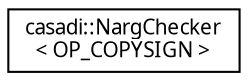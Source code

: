 digraph "Graphical Class Hierarchy"
{
  edge [fontname="FreeSans.ttf",fontsize="10",labelfontname="FreeSans.ttf",labelfontsize="10"];
  node [fontname="FreeSans.ttf",fontsize="10",shape=record];
  rankdir="LR";
  Node1 [label="casadi::NargChecker\l\< OP_COPYSIGN \>",height=0.2,width=0.4,color="black", fillcolor="white", style="filled",URL="$d4/d70/structcasadi_1_1NargChecker_3_01OP__COPYSIGN_01_4.html"];
}
